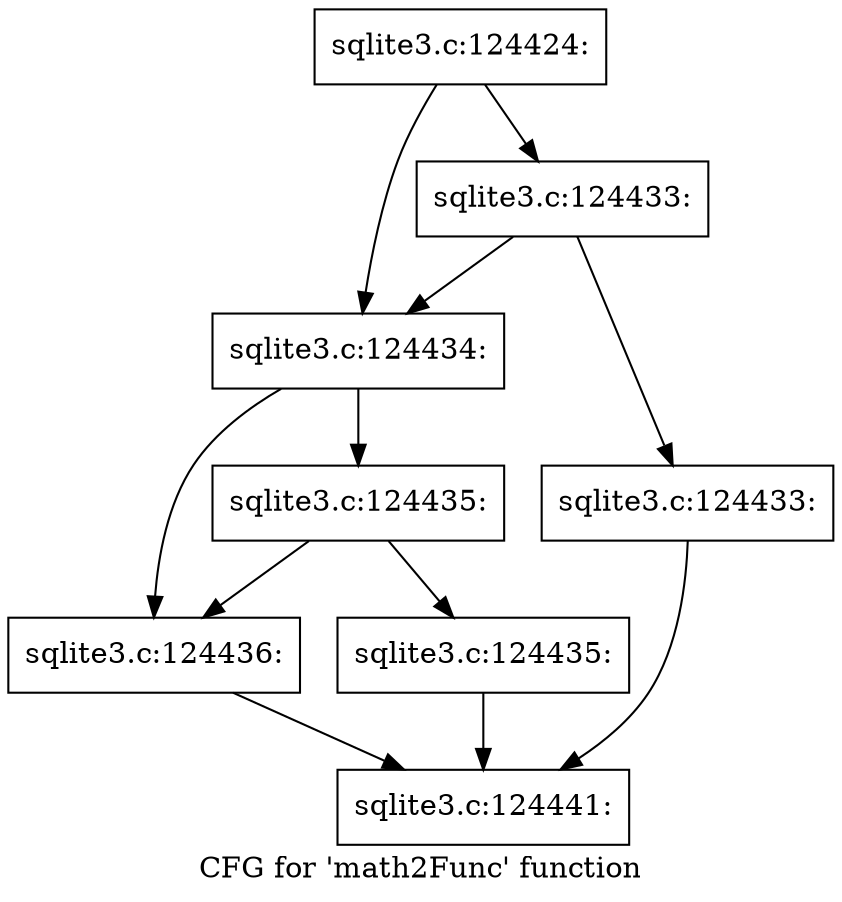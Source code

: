 digraph "CFG for 'math2Func' function" {
	label="CFG for 'math2Func' function";

	Node0x55c0fa60cd50 [shape=record,label="{sqlite3.c:124424:}"];
	Node0x55c0fa60cd50 -> Node0x55c0fa611830;
	Node0x55c0fa60cd50 -> Node0x55c0fa6117e0;
	Node0x55c0fa611830 [shape=record,label="{sqlite3.c:124433:}"];
	Node0x55c0fa611830 -> Node0x55c0fa611790;
	Node0x55c0fa611830 -> Node0x55c0fa6117e0;
	Node0x55c0fa611790 [shape=record,label="{sqlite3.c:124433:}"];
	Node0x55c0fa611790 -> Node0x55c0fa60ced0;
	Node0x55c0fa6117e0 [shape=record,label="{sqlite3.c:124434:}"];
	Node0x55c0fa6117e0 -> Node0x55c0fa6122e0;
	Node0x55c0fa6117e0 -> Node0x55c0fa612290;
	Node0x55c0fa6122e0 [shape=record,label="{sqlite3.c:124435:}"];
	Node0x55c0fa6122e0 -> Node0x55c0fa612240;
	Node0x55c0fa6122e0 -> Node0x55c0fa612290;
	Node0x55c0fa612240 [shape=record,label="{sqlite3.c:124435:}"];
	Node0x55c0fa612240 -> Node0x55c0fa60ced0;
	Node0x55c0fa612290 [shape=record,label="{sqlite3.c:124436:}"];
	Node0x55c0fa612290 -> Node0x55c0fa60ced0;
	Node0x55c0fa60ced0 [shape=record,label="{sqlite3.c:124441:}"];
}
